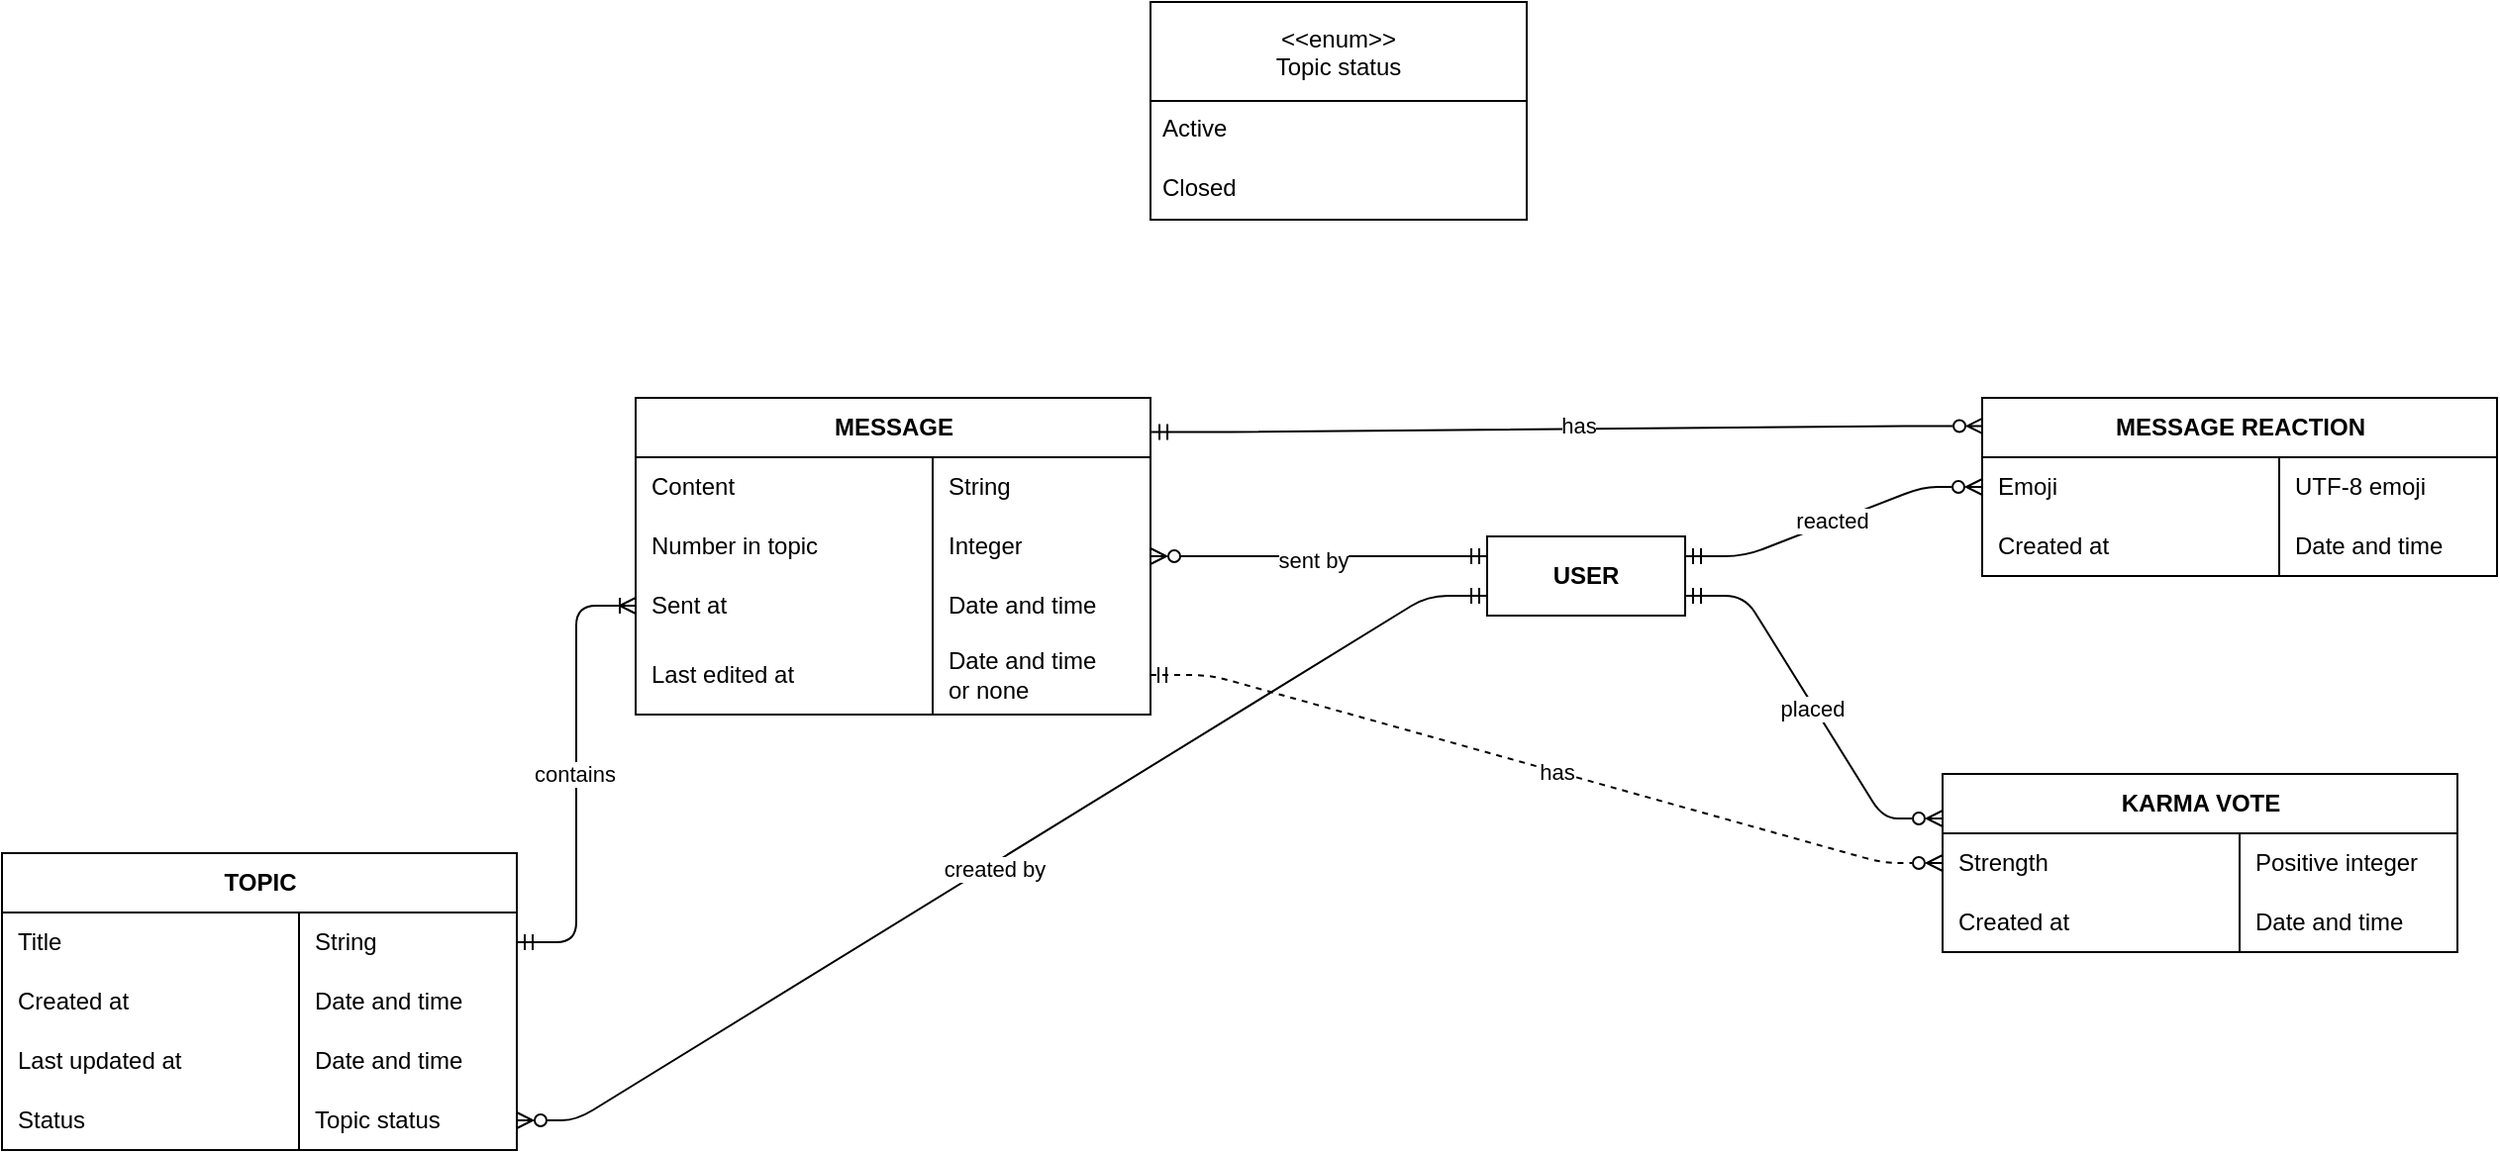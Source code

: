 <mxfile version="28.2.5">
  <diagram name="Page-1" id="WYzAJCjpyrJT5HpnQW2K">
    <mxGraphModel dx="1576" dy="823" grid="1" gridSize="10" guides="1" tooltips="1" connect="1" arrows="1" fold="1" page="1" pageScale="1" pageWidth="850" pageHeight="1100" math="0" shadow="0">
      <root>
        <mxCell id="0" />
        <mxCell id="1" parent="0" />
        <mxCell id="865Dkdxb2cRRhWLkEsQY-79" style="edgeStyle=entityRelationEdgeStyle;rounded=1;orthogonalLoop=1;jettySize=auto;html=1;entryX=0;entryY=0.75;entryDx=0;entryDy=0;curved=0;startArrow=ERzeroToMany;startFill=0;endArrow=ERmandOne;endFill=0;exitX=1;exitY=0.5;exitDx=0;exitDy=0;" parent="1" source="865Dkdxb2cRRhWLkEsQY-44" target="865Dkdxb2cRRhWLkEsQY-75" edge="1">
          <mxGeometry relative="1" as="geometry" />
        </mxCell>
        <mxCell id="865Dkdxb2cRRhWLkEsQY-80" value="created by" style="edgeLabel;html=1;align=center;verticalAlign=middle;resizable=0;points=[];" parent="865Dkdxb2cRRhWLkEsQY-79" vertex="1" connectable="0">
          <mxGeometry x="-0.024" y="-2" relative="1" as="geometry">
            <mxPoint as="offset" />
          </mxGeometry>
        </mxCell>
        <mxCell id="865Dkdxb2cRRhWLkEsQY-31" value="TOPIC" style="shape=table;startSize=30;container=1;collapsible=1;childLayout=tableLayout;fixedRows=1;rowLines=0;fontStyle=1;align=center;resizeLast=1;html=1;" parent="1" vertex="1">
          <mxGeometry x="500" y="520" width="260" height="150" as="geometry" />
        </mxCell>
        <mxCell id="865Dkdxb2cRRhWLkEsQY-50" style="shape=tableRow;horizontal=0;startSize=0;swimlaneHead=0;swimlaneBody=0;fillColor=none;collapsible=0;dropTarget=0;points=[[0,0.5],[1,0.5]];portConstraint=eastwest;top=0;left=0;right=0;bottom=0;" parent="865Dkdxb2cRRhWLkEsQY-31" vertex="1">
          <mxGeometry y="30" width="260" height="30" as="geometry" />
        </mxCell>
        <mxCell id="865Dkdxb2cRRhWLkEsQY-51" value="Title" style="shape=partialRectangle;connectable=0;fillColor=none;top=0;left=0;bottom=0;right=0;align=left;spacingLeft=6;overflow=hidden;whiteSpace=wrap;html=1;" parent="865Dkdxb2cRRhWLkEsQY-50" vertex="1">
          <mxGeometry width="150" height="30" as="geometry">
            <mxRectangle width="150" height="30" as="alternateBounds" />
          </mxGeometry>
        </mxCell>
        <mxCell id="865Dkdxb2cRRhWLkEsQY-52" value="String" style="shape=partialRectangle;connectable=0;fillColor=none;top=0;left=0;bottom=0;right=0;align=left;spacingLeft=6;overflow=hidden;whiteSpace=wrap;html=1;" parent="865Dkdxb2cRRhWLkEsQY-50" vertex="1">
          <mxGeometry x="150" width="110" height="30" as="geometry">
            <mxRectangle width="110" height="30" as="alternateBounds" />
          </mxGeometry>
        </mxCell>
        <mxCell id="865Dkdxb2cRRhWLkEsQY-48" style="shape=tableRow;horizontal=0;startSize=0;swimlaneHead=0;swimlaneBody=0;fillColor=none;collapsible=0;dropTarget=0;points=[[0,0.5],[1,0.5]];portConstraint=eastwest;top=0;left=0;right=0;bottom=0;" parent="865Dkdxb2cRRhWLkEsQY-31" vertex="1">
          <mxGeometry y="60" width="260" height="30" as="geometry" />
        </mxCell>
        <mxCell id="865Dkdxb2cRRhWLkEsQY-49" value="Created at" style="shape=partialRectangle;connectable=0;fillColor=none;top=0;left=0;bottom=0;right=0;align=left;spacingLeft=6;overflow=hidden;whiteSpace=wrap;html=1;" parent="865Dkdxb2cRRhWLkEsQY-48" vertex="1">
          <mxGeometry width="150" height="30" as="geometry">
            <mxRectangle width="150" height="30" as="alternateBounds" />
          </mxGeometry>
        </mxCell>
        <mxCell id="865Dkdxb2cRRhWLkEsQY-53" value="Date and time" style="shape=partialRectangle;connectable=0;fillColor=none;top=0;left=0;bottom=0;right=0;align=left;spacingLeft=6;overflow=hidden;whiteSpace=wrap;html=1;" parent="865Dkdxb2cRRhWLkEsQY-48" vertex="1">
          <mxGeometry x="150" width="110" height="30" as="geometry">
            <mxRectangle width="110" height="30" as="alternateBounds" />
          </mxGeometry>
        </mxCell>
        <mxCell id="865Dkdxb2cRRhWLkEsQY-46" style="shape=tableRow;horizontal=0;startSize=0;swimlaneHead=0;swimlaneBody=0;fillColor=none;collapsible=0;dropTarget=0;points=[[0,0.5],[1,0.5]];portConstraint=eastwest;top=0;left=0;right=0;bottom=0;" parent="865Dkdxb2cRRhWLkEsQY-31" vertex="1">
          <mxGeometry y="90" width="260" height="30" as="geometry" />
        </mxCell>
        <mxCell id="865Dkdxb2cRRhWLkEsQY-47" value="Last updated at" style="shape=partialRectangle;connectable=0;fillColor=none;top=0;left=0;bottom=0;right=0;align=left;spacingLeft=6;overflow=hidden;whiteSpace=wrap;html=1;" parent="865Dkdxb2cRRhWLkEsQY-46" vertex="1">
          <mxGeometry width="150" height="30" as="geometry">
            <mxRectangle width="150" height="30" as="alternateBounds" />
          </mxGeometry>
        </mxCell>
        <mxCell id="865Dkdxb2cRRhWLkEsQY-54" value="Date and time" style="shape=partialRectangle;connectable=0;fillColor=none;top=0;left=0;bottom=0;right=0;align=left;spacingLeft=6;overflow=hidden;whiteSpace=wrap;html=1;" parent="865Dkdxb2cRRhWLkEsQY-46" vertex="1">
          <mxGeometry x="150" width="110" height="30" as="geometry">
            <mxRectangle width="110" height="30" as="alternateBounds" />
          </mxGeometry>
        </mxCell>
        <mxCell id="865Dkdxb2cRRhWLkEsQY-44" style="shape=tableRow;horizontal=0;startSize=0;swimlaneHead=0;swimlaneBody=0;fillColor=none;collapsible=0;dropTarget=0;points=[[0,0.5],[1,0.5]];portConstraint=eastwest;top=0;left=0;right=0;bottom=0;" parent="865Dkdxb2cRRhWLkEsQY-31" vertex="1">
          <mxGeometry y="120" width="260" height="30" as="geometry" />
        </mxCell>
        <mxCell id="865Dkdxb2cRRhWLkEsQY-45" value="Status" style="shape=partialRectangle;connectable=0;fillColor=none;top=0;left=0;bottom=0;right=0;align=left;spacingLeft=6;overflow=hidden;whiteSpace=wrap;html=1;" parent="865Dkdxb2cRRhWLkEsQY-44" vertex="1">
          <mxGeometry width="150" height="30" as="geometry">
            <mxRectangle width="150" height="30" as="alternateBounds" />
          </mxGeometry>
        </mxCell>
        <mxCell id="865Dkdxb2cRRhWLkEsQY-55" value="Topic status" style="shape=partialRectangle;connectable=0;fillColor=none;top=0;left=0;bottom=0;right=0;align=left;spacingLeft=6;overflow=hidden;whiteSpace=wrap;html=1;" parent="865Dkdxb2cRRhWLkEsQY-44" vertex="1">
          <mxGeometry x="150" width="110" height="30" as="geometry">
            <mxRectangle width="110" height="30" as="alternateBounds" />
          </mxGeometry>
        </mxCell>
        <mxCell id="865Dkdxb2cRRhWLkEsQY-57" value="&lt;&lt;enum&gt;&gt;&#xa;Topic status" style="swimlane;fontStyle=0;childLayout=stackLayout;horizontal=1;startSize=50;horizontalStack=0;resizeParent=1;resizeParentMax=0;resizeLast=0;collapsible=1;marginBottom=0;align=center;fontSize=12;" parent="1" vertex="1">
          <mxGeometry x="1080" y="90" width="190" height="110" as="geometry" />
        </mxCell>
        <mxCell id="865Dkdxb2cRRhWLkEsQY-58" value="Active" style="text;strokeColor=none;fillColor=none;spacingLeft=4;spacingRight=4;overflow=hidden;rotatable=0;points=[[0,0.5],[1,0.5]];portConstraint=eastwest;fontSize=12;whiteSpace=wrap;html=1;" parent="865Dkdxb2cRRhWLkEsQY-57" vertex="1">
          <mxGeometry y="50" width="190" height="30" as="geometry" />
        </mxCell>
        <mxCell id="865Dkdxb2cRRhWLkEsQY-59" value="Closed" style="text;strokeColor=none;fillColor=none;spacingLeft=4;spacingRight=4;overflow=hidden;rotatable=0;points=[[0,0.5],[1,0.5]];portConstraint=eastwest;fontSize=12;whiteSpace=wrap;html=1;" parent="865Dkdxb2cRRhWLkEsQY-57" vertex="1">
          <mxGeometry y="80" width="190" height="30" as="geometry" />
        </mxCell>
        <mxCell id="865Dkdxb2cRRhWLkEsQY-115" style="edgeStyle=entityRelationEdgeStyle;rounded=1;orthogonalLoop=1;jettySize=auto;html=1;entryX=0;entryY=0.5;entryDx=0;entryDy=0;startArrow=ERmandOne;startFill=0;endArrow=ERzeroToMany;endFill=0;exitX=1;exitY=0.25;exitDx=0;exitDy=0;" parent="1" source="865Dkdxb2cRRhWLkEsQY-75" target="865Dkdxb2cRRhWLkEsQY-101" edge="1">
          <mxGeometry relative="1" as="geometry" />
        </mxCell>
        <mxCell id="865Dkdxb2cRRhWLkEsQY-117" value="reacted" style="edgeLabel;html=1;align=center;verticalAlign=middle;resizable=0;points=[];" parent="865Dkdxb2cRRhWLkEsQY-115" vertex="1" connectable="0">
          <mxGeometry x="-0.007" y="1" relative="1" as="geometry">
            <mxPoint as="offset" />
          </mxGeometry>
        </mxCell>
        <mxCell id="865Dkdxb2cRRhWLkEsQY-128" style="edgeStyle=entityRelationEdgeStyle;rounded=1;orthogonalLoop=1;jettySize=auto;html=1;exitX=1;exitY=0.75;exitDx=0;exitDy=0;entryX=0;entryY=0.25;entryDx=0;entryDy=0;curved=0;startArrow=ERmandOne;startFill=0;endArrow=ERzeroToMany;endFill=0;" parent="1" source="865Dkdxb2cRRhWLkEsQY-75" target="865Dkdxb2cRRhWLkEsQY-118" edge="1">
          <mxGeometry relative="1" as="geometry" />
        </mxCell>
        <mxCell id="865Dkdxb2cRRhWLkEsQY-129" value="placed" style="edgeLabel;html=1;align=center;verticalAlign=middle;resizable=0;points=[];" parent="865Dkdxb2cRRhWLkEsQY-128" vertex="1" connectable="0">
          <mxGeometry x="-0.003" y="-1" relative="1" as="geometry">
            <mxPoint as="offset" />
          </mxGeometry>
        </mxCell>
        <mxCell id="865Dkdxb2cRRhWLkEsQY-75" value="&lt;b&gt;USER&lt;/b&gt;" style="whiteSpace=wrap;html=1;align=center;" parent="1" vertex="1">
          <mxGeometry x="1250" y="360" width="100" height="40" as="geometry" />
        </mxCell>
        <mxCell id="865Dkdxb2cRRhWLkEsQY-95" style="edgeStyle=entityRelationEdgeStyle;rounded=1;orthogonalLoop=1;jettySize=auto;html=1;entryX=0;entryY=0.25;entryDx=0;entryDy=0;curved=0;startArrow=ERzeroToMany;startFill=0;endArrow=ERmandOne;endFill=0;" parent="1" source="865Dkdxb2cRRhWLkEsQY-81" target="865Dkdxb2cRRhWLkEsQY-75" edge="1">
          <mxGeometry relative="1" as="geometry" />
        </mxCell>
        <mxCell id="865Dkdxb2cRRhWLkEsQY-96" value="sent by" style="edgeLabel;html=1;align=center;verticalAlign=middle;resizable=0;points=[];" parent="865Dkdxb2cRRhWLkEsQY-95" vertex="1" connectable="0">
          <mxGeometry x="-0.034" y="-2" relative="1" as="geometry">
            <mxPoint as="offset" />
          </mxGeometry>
        </mxCell>
        <mxCell id="865Dkdxb2cRRhWLkEsQY-113" style="edgeStyle=entityRelationEdgeStyle;rounded=1;orthogonalLoop=1;jettySize=auto;html=1;exitX=1.002;exitY=0.108;exitDx=0;exitDy=0;exitPerimeter=0;entryX=0.002;entryY=0.158;entryDx=0;entryDy=0;entryPerimeter=0;startArrow=ERmandOne;startFill=0;endArrow=ERzeroToMany;endFill=0;curved=0;" parent="1" source="865Dkdxb2cRRhWLkEsQY-81" target="865Dkdxb2cRRhWLkEsQY-100" edge="1">
          <mxGeometry relative="1" as="geometry">
            <mxPoint x="1270" y="350" as="targetPoint" />
          </mxGeometry>
        </mxCell>
        <mxCell id="865Dkdxb2cRRhWLkEsQY-114" value="has" style="edgeLabel;html=1;align=center;verticalAlign=middle;resizable=0;points=[];" parent="865Dkdxb2cRRhWLkEsQY-113" vertex="1" connectable="0">
          <mxGeometry x="0.026" y="2" relative="1" as="geometry">
            <mxPoint as="offset" />
          </mxGeometry>
        </mxCell>
        <mxCell id="865Dkdxb2cRRhWLkEsQY-81" value="MESSAGE" style="shape=table;startSize=30;container=1;collapsible=1;childLayout=tableLayout;fixedRows=1;rowLines=0;fontStyle=1;align=center;resizeLast=1;html=1;" parent="1" vertex="1">
          <mxGeometry x="820" y="290" width="260" height="160" as="geometry" />
        </mxCell>
        <mxCell id="865Dkdxb2cRRhWLkEsQY-82" style="shape=tableRow;horizontal=0;startSize=0;swimlaneHead=0;swimlaneBody=0;fillColor=none;collapsible=0;dropTarget=0;points=[[0,0.5],[1,0.5]];portConstraint=eastwest;top=0;left=0;right=0;bottom=0;" parent="865Dkdxb2cRRhWLkEsQY-81" vertex="1">
          <mxGeometry y="30" width="260" height="30" as="geometry" />
        </mxCell>
        <mxCell id="865Dkdxb2cRRhWLkEsQY-83" value="Content" style="shape=partialRectangle;connectable=0;fillColor=none;top=0;left=0;bottom=0;right=0;align=left;spacingLeft=6;overflow=hidden;whiteSpace=wrap;html=1;" parent="865Dkdxb2cRRhWLkEsQY-82" vertex="1">
          <mxGeometry width="150" height="30" as="geometry">
            <mxRectangle width="150" height="30" as="alternateBounds" />
          </mxGeometry>
        </mxCell>
        <mxCell id="865Dkdxb2cRRhWLkEsQY-84" value="String" style="shape=partialRectangle;connectable=0;fillColor=none;top=0;left=0;bottom=0;right=0;align=left;spacingLeft=6;overflow=hidden;whiteSpace=wrap;html=1;" parent="865Dkdxb2cRRhWLkEsQY-82" vertex="1">
          <mxGeometry x="150" width="110" height="30" as="geometry">
            <mxRectangle width="110" height="30" as="alternateBounds" />
          </mxGeometry>
        </mxCell>
        <mxCell id="865Dkdxb2cRRhWLkEsQY-110" style="shape=tableRow;horizontal=0;startSize=0;swimlaneHead=0;swimlaneBody=0;fillColor=none;collapsible=0;dropTarget=0;points=[[0,0.5],[1,0.5]];portConstraint=eastwest;top=0;left=0;right=0;bottom=0;" parent="865Dkdxb2cRRhWLkEsQY-81" vertex="1">
          <mxGeometry y="60" width="260" height="30" as="geometry" />
        </mxCell>
        <mxCell id="865Dkdxb2cRRhWLkEsQY-111" value="Number in topic" style="shape=partialRectangle;connectable=0;fillColor=none;top=0;left=0;bottom=0;right=0;align=left;spacingLeft=6;overflow=hidden;whiteSpace=wrap;html=1;" parent="865Dkdxb2cRRhWLkEsQY-110" vertex="1">
          <mxGeometry width="150" height="30" as="geometry">
            <mxRectangle width="150" height="30" as="alternateBounds" />
          </mxGeometry>
        </mxCell>
        <mxCell id="865Dkdxb2cRRhWLkEsQY-112" value="Integer" style="shape=partialRectangle;connectable=0;fillColor=none;top=0;left=0;bottom=0;right=0;align=left;spacingLeft=6;overflow=hidden;whiteSpace=wrap;html=1;" parent="865Dkdxb2cRRhWLkEsQY-110" vertex="1">
          <mxGeometry x="150" width="110" height="30" as="geometry">
            <mxRectangle width="110" height="30" as="alternateBounds" />
          </mxGeometry>
        </mxCell>
        <mxCell id="865Dkdxb2cRRhWLkEsQY-85" style="shape=tableRow;horizontal=0;startSize=0;swimlaneHead=0;swimlaneBody=0;fillColor=none;collapsible=0;dropTarget=0;points=[[0,0.5],[1,0.5]];portConstraint=eastwest;top=0;left=0;right=0;bottom=0;" parent="865Dkdxb2cRRhWLkEsQY-81" vertex="1">
          <mxGeometry y="90" width="260" height="30" as="geometry" />
        </mxCell>
        <mxCell id="865Dkdxb2cRRhWLkEsQY-86" value="Sent at" style="shape=partialRectangle;connectable=0;fillColor=none;top=0;left=0;bottom=0;right=0;align=left;spacingLeft=6;overflow=hidden;whiteSpace=wrap;html=1;" parent="865Dkdxb2cRRhWLkEsQY-85" vertex="1">
          <mxGeometry width="150" height="30" as="geometry">
            <mxRectangle width="150" height="30" as="alternateBounds" />
          </mxGeometry>
        </mxCell>
        <mxCell id="865Dkdxb2cRRhWLkEsQY-87" value="Date and time" style="shape=partialRectangle;connectable=0;fillColor=none;top=0;left=0;bottom=0;right=0;align=left;spacingLeft=6;overflow=hidden;whiteSpace=wrap;html=1;" parent="865Dkdxb2cRRhWLkEsQY-85" vertex="1">
          <mxGeometry x="150" width="110" height="30" as="geometry">
            <mxRectangle width="110" height="30" as="alternateBounds" />
          </mxGeometry>
        </mxCell>
        <mxCell id="865Dkdxb2cRRhWLkEsQY-88" style="shape=tableRow;horizontal=0;startSize=0;swimlaneHead=0;swimlaneBody=0;fillColor=none;collapsible=0;dropTarget=0;points=[[0,0.5],[1,0.5]];portConstraint=eastwest;top=0;left=0;right=0;bottom=0;" parent="865Dkdxb2cRRhWLkEsQY-81" vertex="1">
          <mxGeometry y="120" width="260" height="40" as="geometry" />
        </mxCell>
        <mxCell id="865Dkdxb2cRRhWLkEsQY-89" value="Last edited at" style="shape=partialRectangle;connectable=0;fillColor=none;top=0;left=0;bottom=0;right=0;align=left;spacingLeft=6;overflow=hidden;whiteSpace=wrap;html=1;" parent="865Dkdxb2cRRhWLkEsQY-88" vertex="1">
          <mxGeometry width="150" height="40" as="geometry">
            <mxRectangle width="150" height="40" as="alternateBounds" />
          </mxGeometry>
        </mxCell>
        <mxCell id="865Dkdxb2cRRhWLkEsQY-90" value="Date and time&lt;br&gt;or none" style="shape=partialRectangle;connectable=0;fillColor=none;top=0;left=0;bottom=0;right=0;align=left;spacingLeft=6;overflow=hidden;whiteSpace=wrap;html=1;" parent="865Dkdxb2cRRhWLkEsQY-88" vertex="1">
          <mxGeometry x="150" width="110" height="40" as="geometry">
            <mxRectangle width="110" height="40" as="alternateBounds" />
          </mxGeometry>
        </mxCell>
        <mxCell id="865Dkdxb2cRRhWLkEsQY-97" style="edgeStyle=entityRelationEdgeStyle;rounded=1;orthogonalLoop=1;jettySize=auto;html=1;entryX=0;entryY=0.5;entryDx=0;entryDy=0;curved=0;startArrow=ERmandOne;startFill=0;endArrow=ERoneToMany;endFill=0;" parent="1" source="865Dkdxb2cRRhWLkEsQY-50" target="865Dkdxb2cRRhWLkEsQY-85" edge="1">
          <mxGeometry relative="1" as="geometry" />
        </mxCell>
        <mxCell id="865Dkdxb2cRRhWLkEsQY-99" value="contains" style="edgeLabel;html=1;align=center;verticalAlign=middle;resizable=0;points=[];" parent="865Dkdxb2cRRhWLkEsQY-97" vertex="1" connectable="0">
          <mxGeometry x="0.003" y="1" relative="1" as="geometry">
            <mxPoint as="offset" />
          </mxGeometry>
        </mxCell>
        <mxCell id="865Dkdxb2cRRhWLkEsQY-100" value="MESSAGE REACTION" style="shape=table;startSize=30;container=1;collapsible=1;childLayout=tableLayout;fixedRows=1;rowLines=0;fontStyle=1;align=center;resizeLast=1;html=1;" parent="1" vertex="1">
          <mxGeometry x="1500" y="290" width="260" height="90" as="geometry" />
        </mxCell>
        <mxCell id="865Dkdxb2cRRhWLkEsQY-101" style="shape=tableRow;horizontal=0;startSize=0;swimlaneHead=0;swimlaneBody=0;fillColor=none;collapsible=0;dropTarget=0;points=[[0,0.5],[1,0.5]];portConstraint=eastwest;top=0;left=0;right=0;bottom=0;" parent="865Dkdxb2cRRhWLkEsQY-100" vertex="1">
          <mxGeometry y="30" width="260" height="30" as="geometry" />
        </mxCell>
        <mxCell id="865Dkdxb2cRRhWLkEsQY-102" value="Emoji" style="shape=partialRectangle;connectable=0;fillColor=none;top=0;left=0;bottom=0;right=0;align=left;spacingLeft=6;overflow=hidden;whiteSpace=wrap;html=1;" parent="865Dkdxb2cRRhWLkEsQY-101" vertex="1">
          <mxGeometry width="150" height="30" as="geometry">
            <mxRectangle width="150" height="30" as="alternateBounds" />
          </mxGeometry>
        </mxCell>
        <mxCell id="865Dkdxb2cRRhWLkEsQY-103" value="UTF-8 emoji" style="shape=partialRectangle;connectable=0;fillColor=none;top=0;left=0;bottom=0;right=0;align=left;spacingLeft=6;overflow=hidden;whiteSpace=wrap;html=1;" parent="865Dkdxb2cRRhWLkEsQY-101" vertex="1">
          <mxGeometry x="150" width="110" height="30" as="geometry">
            <mxRectangle width="110" height="30" as="alternateBounds" />
          </mxGeometry>
        </mxCell>
        <mxCell id="865Dkdxb2cRRhWLkEsQY-104" style="shape=tableRow;horizontal=0;startSize=0;swimlaneHead=0;swimlaneBody=0;fillColor=none;collapsible=0;dropTarget=0;points=[[0,0.5],[1,0.5]];portConstraint=eastwest;top=0;left=0;right=0;bottom=0;" parent="865Dkdxb2cRRhWLkEsQY-100" vertex="1">
          <mxGeometry y="60" width="260" height="30" as="geometry" />
        </mxCell>
        <mxCell id="865Dkdxb2cRRhWLkEsQY-105" value="Created at" style="shape=partialRectangle;connectable=0;fillColor=none;top=0;left=0;bottom=0;right=0;align=left;spacingLeft=6;overflow=hidden;whiteSpace=wrap;html=1;" parent="865Dkdxb2cRRhWLkEsQY-104" vertex="1">
          <mxGeometry width="150" height="30" as="geometry">
            <mxRectangle width="150" height="30" as="alternateBounds" />
          </mxGeometry>
        </mxCell>
        <mxCell id="865Dkdxb2cRRhWLkEsQY-106" value="Date and time" style="shape=partialRectangle;connectable=0;fillColor=none;top=0;left=0;bottom=0;right=0;align=left;spacingLeft=6;overflow=hidden;whiteSpace=wrap;html=1;" parent="865Dkdxb2cRRhWLkEsQY-104" vertex="1">
          <mxGeometry x="150" width="110" height="30" as="geometry">
            <mxRectangle width="110" height="30" as="alternateBounds" />
          </mxGeometry>
        </mxCell>
        <mxCell id="865Dkdxb2cRRhWLkEsQY-118" value="KARMA VOTE" style="shape=table;startSize=30;container=1;collapsible=1;childLayout=tableLayout;fixedRows=1;rowLines=0;fontStyle=1;align=center;resizeLast=1;html=1;" parent="1" vertex="1">
          <mxGeometry x="1480" y="480" width="260" height="90" as="geometry" />
        </mxCell>
        <mxCell id="865Dkdxb2cRRhWLkEsQY-119" style="shape=tableRow;horizontal=0;startSize=0;swimlaneHead=0;swimlaneBody=0;fillColor=none;collapsible=0;dropTarget=0;points=[[0,0.5],[1,0.5]];portConstraint=eastwest;top=0;left=0;right=0;bottom=0;" parent="865Dkdxb2cRRhWLkEsQY-118" vertex="1">
          <mxGeometry y="30" width="260" height="30" as="geometry" />
        </mxCell>
        <mxCell id="865Dkdxb2cRRhWLkEsQY-120" value="Strength" style="shape=partialRectangle;connectable=0;fillColor=none;top=0;left=0;bottom=0;right=0;align=left;spacingLeft=6;overflow=hidden;whiteSpace=wrap;html=1;" parent="865Dkdxb2cRRhWLkEsQY-119" vertex="1">
          <mxGeometry width="150" height="30" as="geometry">
            <mxRectangle width="150" height="30" as="alternateBounds" />
          </mxGeometry>
        </mxCell>
        <mxCell id="865Dkdxb2cRRhWLkEsQY-121" value="Positive integer" style="shape=partialRectangle;connectable=0;fillColor=none;top=0;left=0;bottom=0;right=0;align=left;spacingLeft=6;overflow=hidden;whiteSpace=wrap;html=1;" parent="865Dkdxb2cRRhWLkEsQY-119" vertex="1">
          <mxGeometry x="150" width="110" height="30" as="geometry">
            <mxRectangle width="110" height="30" as="alternateBounds" />
          </mxGeometry>
        </mxCell>
        <mxCell id="865Dkdxb2cRRhWLkEsQY-122" style="shape=tableRow;horizontal=0;startSize=0;swimlaneHead=0;swimlaneBody=0;fillColor=none;collapsible=0;dropTarget=0;points=[[0,0.5],[1,0.5]];portConstraint=eastwest;top=0;left=0;right=0;bottom=0;" parent="865Dkdxb2cRRhWLkEsQY-118" vertex="1">
          <mxGeometry y="60" width="260" height="30" as="geometry" />
        </mxCell>
        <mxCell id="865Dkdxb2cRRhWLkEsQY-123" value="Created at" style="shape=partialRectangle;connectable=0;fillColor=none;top=0;left=0;bottom=0;right=0;align=left;spacingLeft=6;overflow=hidden;whiteSpace=wrap;html=1;" parent="865Dkdxb2cRRhWLkEsQY-122" vertex="1">
          <mxGeometry width="150" height="30" as="geometry">
            <mxRectangle width="150" height="30" as="alternateBounds" />
          </mxGeometry>
        </mxCell>
        <mxCell id="865Dkdxb2cRRhWLkEsQY-124" value="Date and time" style="shape=partialRectangle;connectable=0;fillColor=none;top=0;left=0;bottom=0;right=0;align=left;spacingLeft=6;overflow=hidden;whiteSpace=wrap;html=1;" parent="865Dkdxb2cRRhWLkEsQY-122" vertex="1">
          <mxGeometry x="150" width="110" height="30" as="geometry">
            <mxRectangle width="110" height="30" as="alternateBounds" />
          </mxGeometry>
        </mxCell>
        <mxCell id="865Dkdxb2cRRhWLkEsQY-130" style="edgeStyle=entityRelationEdgeStyle;rounded=1;orthogonalLoop=1;jettySize=auto;html=1;entryX=0;entryY=0.5;entryDx=0;entryDy=0;curved=0;dashed=1;startArrow=ERmandOne;startFill=0;endArrow=ERzeroToMany;endFill=0;" parent="1" source="865Dkdxb2cRRhWLkEsQY-88" target="865Dkdxb2cRRhWLkEsQY-119" edge="1">
          <mxGeometry relative="1" as="geometry" />
        </mxCell>
        <mxCell id="865Dkdxb2cRRhWLkEsQY-131" value="has" style="edgeLabel;html=1;align=center;verticalAlign=middle;resizable=0;points=[];" parent="865Dkdxb2cRRhWLkEsQY-130" vertex="1" connectable="0">
          <mxGeometry x="0.023" relative="1" as="geometry">
            <mxPoint as="offset" />
          </mxGeometry>
        </mxCell>
      </root>
    </mxGraphModel>
  </diagram>
</mxfile>

